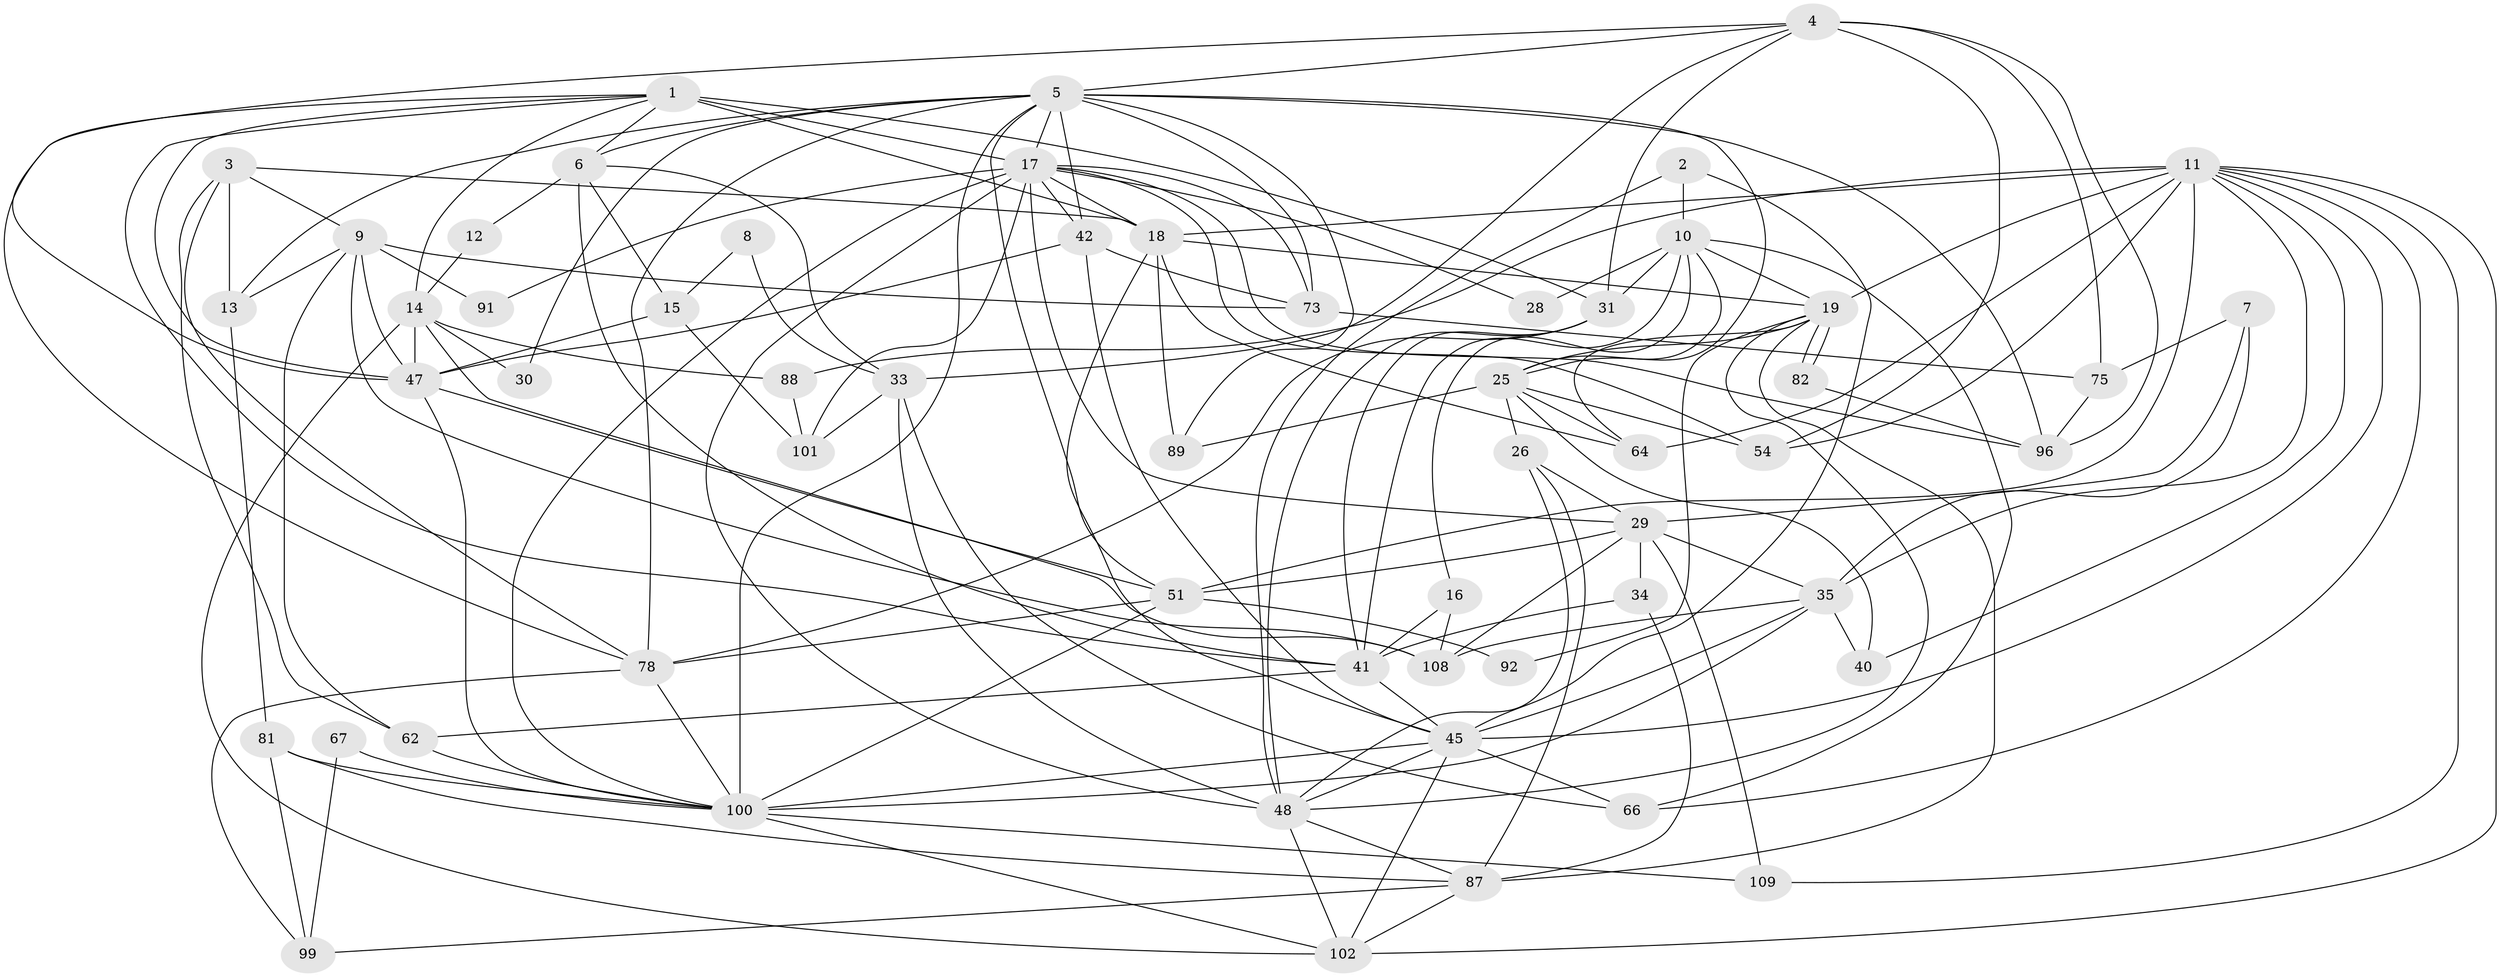 // original degree distribution, {6: 0.09565217391304348, 3: 0.2782608695652174, 4: 0.28695652173913044, 2: 0.1391304347826087, 8: 0.02608695652173913, 7: 0.02608695652173913, 5: 0.1391304347826087, 9: 0.008695652173913044}
// Generated by graph-tools (version 1.1) at 2025/15/03/09/25 04:15:15]
// undirected, 57 vertices, 159 edges
graph export_dot {
graph [start="1"]
  node [color=gray90,style=filled];
  1 [super="+39"];
  2;
  3 [super="+24"];
  4 [super="+22+52+21"];
  5 [super="+23+27"];
  6 [super="+58"];
  7;
  8;
  9 [super="+57"];
  10 [super="+95+49"];
  11 [super="+20+44"];
  12;
  13;
  14 [super="+65"];
  15;
  16;
  17 [super="+98+32"];
  18 [super="+36"];
  19 [super="+37+38"];
  25 [super="+72"];
  26;
  28;
  29 [super="+63+112"];
  30;
  31 [super="+53+105"];
  33 [super="+61+71"];
  34;
  35;
  40 [super="+56"];
  41 [super="+84"];
  42 [super="+69"];
  45 [super="+55+97+83"];
  47;
  48 [super="+80+86+68"];
  51 [super="+107+106"];
  54 [super="+76+59"];
  62 [super="+79"];
  64;
  66 [super="+70"];
  67;
  73 [super="+90"];
  75;
  78 [super="+94"];
  81;
  82;
  87;
  88;
  89;
  91;
  92;
  96;
  99;
  100 [super="+103+104"];
  101;
  102 [super="+115"];
  108;
  109 [super="+110"];
  1 -- 31 [weight=3];
  1 -- 78;
  1 -- 41;
  1 -- 14;
  1 -- 47;
  1 -- 17;
  1 -- 6;
  1 -- 18;
  2 -- 45;
  2 -- 10;
  2 -- 48;
  3 -- 13;
  3 -- 9;
  3 -- 18;
  3 -- 78;
  3 -- 62;
  4 -- 96;
  4 -- 75;
  4 -- 47;
  4 -- 54 [weight=2];
  4 -- 31;
  4 -- 5;
  4 -- 33;
  5 -- 89;
  5 -- 42;
  5 -- 51;
  5 -- 96;
  5 -- 6;
  5 -- 73;
  5 -- 13;
  5 -- 78;
  5 -- 25 [weight=2];
  5 -- 30;
  5 -- 17;
  5 -- 100;
  6 -- 41 [weight=2];
  6 -- 33;
  6 -- 12;
  6 -- 15;
  7 -- 35;
  7 -- 75;
  7 -- 29;
  8 -- 33;
  8 -- 15;
  9 -- 47;
  9 -- 62;
  9 -- 73;
  9 -- 91;
  9 -- 108;
  9 -- 13;
  10 -- 41;
  10 -- 19;
  10 -- 28;
  10 -- 16;
  10 -- 66;
  10 -- 25;
  10 -- 31;
  11 -- 35;
  11 -- 51 [weight=2];
  11 -- 54 [weight=2];
  11 -- 64;
  11 -- 40;
  11 -- 18;
  11 -- 19;
  11 -- 88;
  11 -- 66;
  11 -- 45;
  11 -- 109;
  11 -- 102;
  12 -- 14;
  13 -- 81;
  14 -- 108;
  14 -- 30;
  14 -- 88;
  14 -- 102;
  14 -- 47;
  15 -- 47;
  15 -- 101;
  16 -- 41;
  16 -- 108;
  17 -- 96;
  17 -- 91;
  17 -- 54;
  17 -- 73;
  17 -- 29;
  17 -- 48;
  17 -- 101;
  17 -- 28;
  17 -- 100;
  17 -- 42;
  17 -- 18;
  18 -- 64;
  18 -- 89;
  18 -- 19;
  18 -- 45;
  19 -- 82;
  19 -- 82;
  19 -- 87 [weight=2];
  19 -- 64;
  19 -- 48;
  19 -- 25;
  19 -- 92;
  25 -- 89;
  25 -- 64;
  25 -- 54;
  25 -- 40;
  25 -- 26;
  26 -- 87;
  26 -- 29;
  26 -- 48;
  29 -- 108;
  29 -- 35;
  29 -- 51;
  29 -- 109;
  29 -- 34;
  31 -- 78;
  31 -- 48 [weight=2];
  31 -- 41;
  33 -- 101;
  33 -- 66;
  33 -- 48;
  34 -- 87;
  34 -- 41;
  35 -- 100;
  35 -- 108;
  35 -- 40;
  35 -- 45;
  41 -- 62;
  41 -- 45;
  42 -- 47;
  42 -- 73;
  42 -- 45;
  45 -- 100 [weight=2];
  45 -- 66;
  45 -- 102;
  45 -- 48;
  47 -- 100;
  47 -- 51;
  48 -- 87;
  48 -- 102;
  51 -- 92 [weight=2];
  51 -- 78;
  51 -- 100;
  62 -- 100;
  67 -- 100;
  67 -- 99;
  73 -- 75;
  75 -- 96;
  78 -- 100;
  78 -- 99;
  81 -- 87;
  81 -- 99;
  81 -- 100;
  82 -- 96;
  87 -- 99;
  87 -- 102;
  88 -- 101;
  100 -- 109;
  100 -- 102;
}
